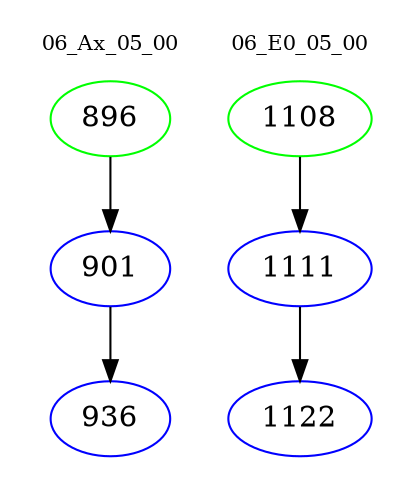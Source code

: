 digraph{
subgraph cluster_0 {
color = white
label = "06_Ax_05_00";
fontsize=10;
T0_896 [label="896", color="green"]
T0_896 -> T0_901 [color="black"]
T0_901 [label="901", color="blue"]
T0_901 -> T0_936 [color="black"]
T0_936 [label="936", color="blue"]
}
subgraph cluster_1 {
color = white
label = "06_E0_05_00";
fontsize=10;
T1_1108 [label="1108", color="green"]
T1_1108 -> T1_1111 [color="black"]
T1_1111 [label="1111", color="blue"]
T1_1111 -> T1_1122 [color="black"]
T1_1122 [label="1122", color="blue"]
}
}
